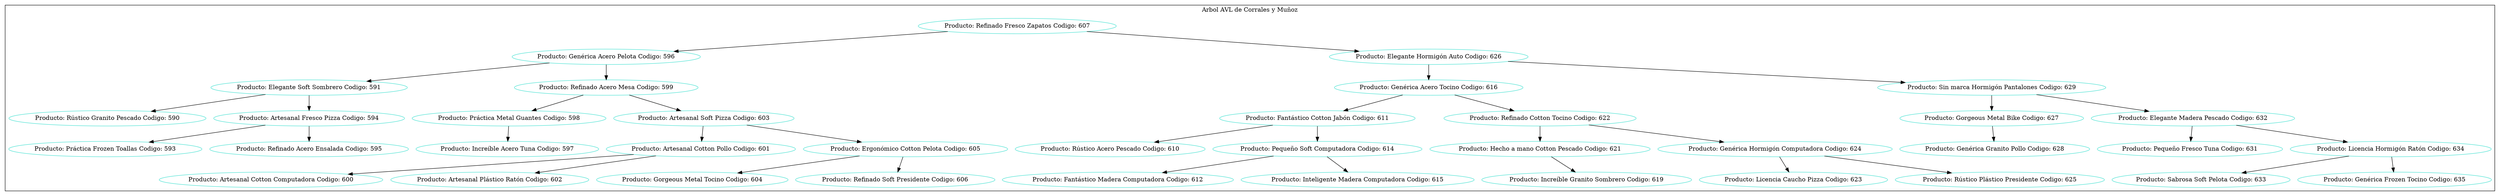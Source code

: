 digraph Hash{
node [color ="turquoise"];
subgraph clusterMarco {label="Arbol AVL de Corrales y Muñoz";color=black;
node[label="Producto: Refinado Fresco Zapatos Codigo: 607"]607;
node[label="Producto: Genérica Acero Pelota Codigo: 596"]596;
node[label="Producto: Elegante Soft Sombrero Codigo: 591"]591;
node[label="Producto: Rústico Granito Pescado Codigo: 590"]590;
node[label="Producto: Artesanal Fresco Pizza Codigo: 594"]594;
node[label="Producto: Práctica Frozen Toallas Codigo: 593"]593;
node[label="Producto: Refinado Acero Ensalada Codigo: 595"]595;
node[label="Producto: Refinado Acero Mesa Codigo: 599"]599;
node[label="Producto: Práctica Metal Guantes Codigo: 598"]598;
node[label="Producto: Increíble Acero Tuna Codigo: 597"]597;
node[label="Producto: Artesanal Soft Pizza Codigo: 603"]603;
node[label="Producto: Artesanal Cotton Pollo Codigo: 601"]601;
node[label="Producto: Artesanal Cotton Computadora Codigo: 600"]600;
node[label="Producto: Artesanal Plástico Ratón Codigo: 602"]602;
node[label="Producto: Ergonómico Cotton Pelota Codigo: 605"]605;
node[label="Producto: Gorgeous Metal Tocino Codigo: 604"]604;
node[label="Producto: Refinado Soft Presidente Codigo: 606"]606;
node[label="Producto: Elegante Hormigón Auto Codigo: 626"]626;
node[label="Producto: Genérica Acero Tocino Codigo: 616"]616;
node[label="Producto: Fantástico Cotton Jabón Codigo: 611"]611;
node[label="Producto: Rústico Acero Pescado Codigo: 610"]610;
node[label="Producto: Pequeño Soft Computadora Codigo: 614"]614;
node[label="Producto: Fantástico Madera Computadora Codigo: 612"]612;
node[label="Producto: Inteligente Madera Computadora Codigo: 615"]615;
node[label="Producto: Refinado Cotton Tocino Codigo: 622"]622;
node[label="Producto: Hecho a mano Cotton Pescado Codigo: 621"]621;
node[label="Producto: Increíble Granito Sombrero Codigo: 619"]619;
node[label="Producto: Genérica Hormigón Computadora Codigo: 624"]624;
node[label="Producto: Licencia Caucho Pizza Codigo: 623"]623;
node[label="Producto: Rústico Plástico Presidente Codigo: 625"]625;
node[label="Producto: Sin marca Hormigón Pantalones Codigo: 629"]629;
node[label="Producto: Gorgeous Metal Bike Codigo: 627"]627;
node[label="Producto: Genérica Granito Pollo Codigo: 628"]628;
node[label="Producto: Elegante Madera Pescado Codigo: 632"]632;
node[label="Producto: Pequeño Fresco Tuna Codigo: 631"]631;
node[label="Producto: Licencia Hormigón Ratón Codigo: 634"]634;
node[label="Producto: Sabrosa Soft Pelota Codigo: 633"]633;
node[label="Producto: Genérica Frozen Tocino Codigo: 635"]635;
591->590;
594->593;
594->595;
591->594;
596->591;
598->597;
599->598;
601->600;
601->602;
603->601;
605->604;
605->606;
603->605;
599->603;
596->599;
607->596;
611->610;
614->612;
614->615;
611->614;
616->611;
621->619;
622->621;
624->623;
624->625;
622->624;
616->622;
626->616;
627->628;
629->627;
632->631;
634->633;
634->635;
632->634;
629->632;
626->629;
607->626;
}
}